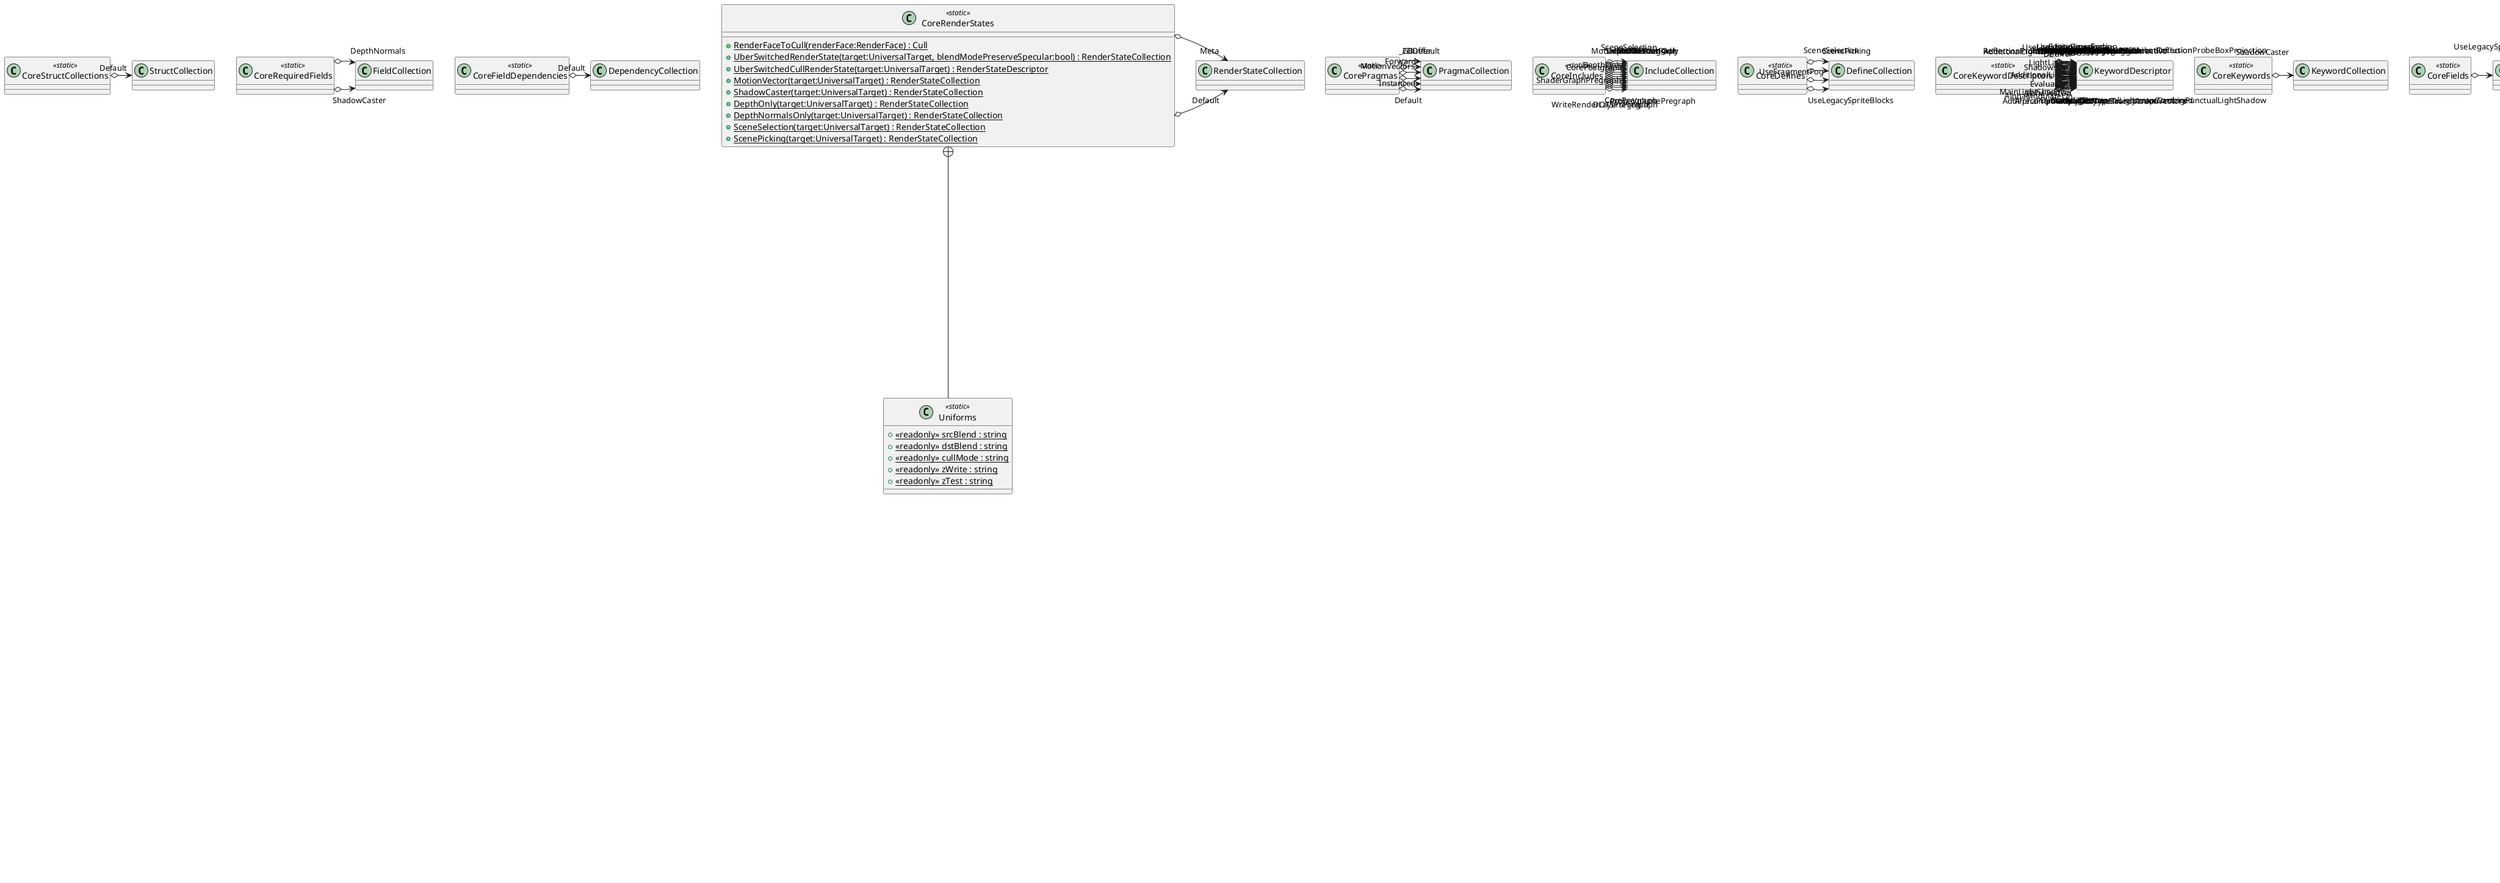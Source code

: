 @startuml
enum MaterialType {
    Lit,
    Unlit,
    SpriteLit,
    SpriteUnlit,
}
enum WorkflowMode {
    Specular,
    Metallic,
}
enum SurfaceType {
    Opaque,
    Transparent,
}
enum ZWriteControl {
    Auto= 0,
    ForceEnabled= 1,
    ForceDisabled= 2,
}
enum ZTestMode {
    Disabled= 0,
    Never= 1,
    Less= 2,
    Equal= 3,
    LEqual= 4,
    Greater= 5,
    NotEqual= 6,
    GEqual= 7,
    Always= 8,
}
enum AlphaMode {
    Alpha,
    Premultiply,
    Additive,
    Multiply,
}
enum RenderFace {
    Front= 2,
    Back= 1,
    Both= 0,
}
enum AdditionalMotionVectorMode {
    None,
    TimeBased,
    Custom,
}
class UniversalTarget <<sealed>> {
    + <<override>> latestVersion : int <<get>>
    + <<const>> kPipelineTag : string = "UniversalPipeline"
    + <<const>> kComplexLitMaterialTypeTag : string = "\"UniversalMaterialType\" = \"ComplexLit\""
    + <<const>> kLitMaterialTypeTag : string = "\"UniversalMaterialType\" = \"Lit\""
    + <<const>> kUnlitMaterialTypeTag : string = "\"UniversalMaterialType\" = \"Unlit\""
    + <<const>> kAlwaysRenderMotionVectorsTag : string = "\"AlwaysRenderMotionVectors\" = \"true\""
    + <<const>> kUberTemplatePath : string = "Packages/com.unity.render-pipelines.universal/Editor/ShaderGraph/Templates/ShaderPass.template"
    + UniversalTarget()
    + renderType : string <<get>>
    + renderQueue : string <<get>>
    + disableBatching : string <<get>>
    + allowMaterialOverride : bool <<get>> <<set>>
    + alphaClip : bool <<get>> <<set>>
    + disableTint : bool <<get>> <<set>>
    + castShadows : bool <<get>> <<set>>
    + receiveShadows : bool <<get>> <<set>>
    + alembicMotionVectors : bool <<get>> <<set>>
    + alwaysRenderMotionVectors : bool <<get>>
    + supportsLodCrossFade : bool <<get>> <<set>>
    + customEditorGUI : string <<get>> <<set>>
    + mayWriteDepth : bool <<get>>
    + <<override>> IsActive() : bool
    + <<override>> IsNodeAllowedByTarget(nodeType:Type) : bool
    + <<override>> Setup(context:TargetSetupContext) : void
    + <<override>> OnAfterMultiDeserialize(json:string) : void
    + <<override>> GetFields(context:TargetFieldContext) : void
    + <<override>> GetActiveBlocks(context:TargetActiveBlockContext) : void
    + <<override>> ProcessPreviewMaterial(material:Material) : void
    + <<override>> saveContext : object <<get>>
    + <<override>> CollectShaderProperties(collector:PropertyCollector, generationMode:GenerationMode) : void
    + <<override>> GetPropertiesGUI(context:TargetPropertyGUIContext, onChange:Action, registerUndo:Action<String>) : void
    + AddDefaultMaterialOverrideGUI(context:TargetPropertyGUIContext, onChange:Action, registerUndo:Action<String>) : void
    + AddDefaultSurfacePropertiesGUI(context:TargetPropertyGUIContext, onChange:Action, registerUndo:Action<String>, showReceiveShadows:bool) : void
    + TrySetActiveSubTarget(subTargetType:Type) : bool
    + SetDataOnSubTarget(subTarget:SubTarget) : void
    + ValidateDataForSubTarget(subTarget:SubTarget, data:T) : void
    + <<override>> OnBeforeSerialize() : void
    + TryUpgradeFromMasterNode(masterNode:IMasterNode1, blockMap:Dictionary<BlockFieldDescriptor, int>) : bool
    + <<override>> WorksWithSRP(scriptableRenderPipeline:RenderPipelineAsset) : bool
    + CanSupportVFX() : bool
    + SupportsVFX() : bool
    + <<override>> OnAfterDeserialize(json:string) : void
}
class CorePasses <<static>> {
    + {static} DepthOnly(target:UniversalTarget) : PassDescriptor
    + {static} DepthNormal(target:UniversalTarget) : PassDescriptor
    + {static} DepthNormalOnly(target:UniversalTarget) : PassDescriptor
    + {static} ShadowCaster(target:UniversalTarget) : PassDescriptor
    + {static} MotionVectors(target:UniversalTarget) : PassDescriptor
    + {static} SceneSelection(target:UniversalTarget) : PassDescriptor
    + {static} ScenePicking(target:UniversalTarget) : PassDescriptor
    + {static} _2DSceneSelection(target:UniversalTarget) : PassDescriptor
    + {static} _2DScenePicking(target:UniversalTarget) : PassDescriptor
}
class CoreBlockMasks {
}
class CoreStructCollections <<static>> {
}
class CoreRequiredFields <<static>> {
}
class CoreFieldDependencies <<static>> {
}
class CoreRenderStates <<static>> {
    + {static} RenderFaceToCull(renderFace:RenderFace) : Cull
    + {static} UberSwitchedRenderState(target:UniversalTarget, blendModePreserveSpecular:bool) : RenderStateCollection
    + {static} UberSwitchedCullRenderState(target:UniversalTarget) : RenderStateDescriptor
    + {static} MotionVector(target:UniversalTarget) : RenderStateCollection
    + {static} ShadowCaster(target:UniversalTarget) : RenderStateCollection
    + {static} DepthOnly(target:UniversalTarget) : RenderStateCollection
    + {static} DepthNormalsOnly(target:UniversalTarget) : RenderStateCollection
    + {static} SceneSelection(target:UniversalTarget) : RenderStateCollection
    + {static} ScenePicking(target:UniversalTarget) : RenderStateCollection
}
class CorePragmas <<static>> {
}
class CoreIncludes <<static>> {
}
class CoreDefines <<static>> {
}
class CoreKeywordDescriptors <<static>> {
}
class CoreKeywords <<static>> {
}
class CoreFields <<static>> {
}
class CoreCustomInterpDescriptors <<static>> {
}
enum ZTestModeForUI {
    Never= 1,
    Less= 2,
    Equal= 3,
    LEqual= 4,
    Greater= 5,
    NotEqual= 6,
    GEqual= 7,
    Always= 8,
}
class UniversalTargetLegacySerialization {
    + m_TwoSided : bool = false
}
class Uniforms <<static>> {
    + {static} <<readonly>> srcBlend : string
    + {static} <<readonly>> dstBlend : string
    + {static} <<readonly>> cullMode : string
    + {static} <<readonly>> zWrite : string
    + {static} <<readonly>> zTest : string
}
Target <|-- UniversalTarget
IHasMetadata <|-- UniversalTarget
ILegacyTarget <|-- UniversalTarget
IMaySupportVFX <|-- UniversalTarget
UniversalTarget --> "activeSubTarget" SubTarget
UniversalTarget --> "surfaceType" SurfaceType
UniversalTarget --> "zWriteControl" ZWriteControl
UniversalTarget --> "zTestMode" ZTestMode
UniversalTarget --> "alphaMode" AlphaMode
UniversalTarget --> "renderFace" RenderFace
UniversalTarget --> "additionalMotionVectorMode" AdditionalMotionVectorMode
CoreStructCollections o-> "Default" StructCollection
CoreRequiredFields o-> "ShadowCaster" FieldCollection
CoreRequiredFields o-> "DepthNormals" FieldCollection
CoreFieldDependencies o-> "Default" DependencyCollection
CoreRenderStates o-> "Default" RenderStateCollection
CoreRenderStates o-> "Meta" RenderStateCollection
CorePragmas o-> "Default" PragmaCollection
CorePragmas o-> "Instanced" PragmaCollection
CorePragmas o-> "MotionVectors" PragmaCollection
CorePragmas o-> "Forward" PragmaCollection
CorePragmas o-> "_2DDefault" PragmaCollection
CorePragmas o-> "GBuffer" PragmaCollection
CoreIncludes o-> "CorePregraph" IncludeCollection
CoreIncludes o-> "DOTSPregraph" IncludeCollection
CoreIncludes o-> "WriteRenderLayersPregraph" IncludeCollection
CoreIncludes o-> "ProbeVolumePregraph" IncludeCollection
CoreIncludes o-> "ShaderGraphPregraph" IncludeCollection
CoreIncludes o-> "CorePostgraph" IncludeCollection
CoreIncludes o-> "DepthOnly" IncludeCollection
CoreIncludes o-> "DepthNormalsOnly" IncludeCollection
CoreIncludes o-> "MotionVectors" IncludeCollection
CoreIncludes o-> "ShadowCaster" IncludeCollection
CoreIncludes o-> "DBufferPregraph" IncludeCollection
CoreIncludes o-> "SceneSelection" IncludeCollection
CoreIncludes o-> "ScenePicking" IncludeCollection
CoreIncludes o-> "LODCrossFade" IncludeCollection
CoreDefines o-> "UseLegacySpriteBlocks" DefineCollection
CoreDefines o-> "UseFragmentFog" DefineCollection
CoreDefines o-> "SceneSelection" DefineCollection
CoreDefines o-> "ScenePicking" DefineCollection
CoreKeywordDescriptors o-> "StaticLightmap" KeywordDescriptor
CoreKeywordDescriptors o-> "DynamicLightmap" KeywordDescriptor
CoreKeywordDescriptors o-> "DirectionalLightmapCombined" KeywordDescriptor
CoreKeywordDescriptors o-> "SampleGI" KeywordDescriptor
CoreKeywordDescriptors o-> "AlphaTestOn" KeywordDescriptor
CoreKeywordDescriptors o-> "SurfaceTypeTransparent" KeywordDescriptor
CoreKeywordDescriptors o-> "AlphaPremultiplyOn" KeywordDescriptor
CoreKeywordDescriptors o-> "AlphaModulateOn" KeywordDescriptor
CoreKeywordDescriptors o-> "EvaluateSh" KeywordDescriptor
CoreKeywordDescriptors o-> "MainLightShadows" KeywordDescriptor
CoreKeywordDescriptors o-> "CastingPunctualLightShadow" KeywordDescriptor
CoreKeywordDescriptors o-> "AutomaticTimeBasedMotionVectors" KeywordDescriptor
CoreKeywordDescriptors o-> "AddPrecomputedVelocity" KeywordDescriptor
CoreKeywordDescriptors o-> "AdditionalLights" KeywordDescriptor
CoreKeywordDescriptors o-> "AdditionalLightShadows" KeywordDescriptor
CoreKeywordDescriptors o-> "ReflectionProbeBlending" KeywordDescriptor
CoreKeywordDescriptors o-> "ReflectionProbeBoxProjection" KeywordDescriptor
CoreKeywordDescriptors o-> "ShadowsSoft" KeywordDescriptor
CoreKeywordDescriptors o-> "MixedLightingSubtractive" KeywordDescriptor
CoreKeywordDescriptors o-> "LightmapShadowMixing" KeywordDescriptor
CoreKeywordDescriptors o-> "ShadowsShadowmask" KeywordDescriptor
CoreKeywordDescriptors o-> "LightLayers" KeywordDescriptor
CoreKeywordDescriptors o-> "RenderPassEnabled" KeywordDescriptor
CoreKeywordDescriptors o-> "ShapeLightType0" KeywordDescriptor
CoreKeywordDescriptors o-> "ShapeLightType1" KeywordDescriptor
CoreKeywordDescriptors o-> "ShapeLightType2" KeywordDescriptor
CoreKeywordDescriptors o-> "ShapeLightType3" KeywordDescriptor
CoreKeywordDescriptors o-> "UseLegacySpriteBlocks" KeywordDescriptor
CoreKeywordDescriptors o-> "UseFragmentFog" KeywordDescriptor
CoreKeywordDescriptors o-> "GBufferNormalsOct" KeywordDescriptor
CoreKeywordDescriptors o-> "DBuffer" KeywordDescriptor
CoreKeywordDescriptors o-> "DebugDisplay" KeywordDescriptor
CoreKeywordDescriptors o-> "SceneSelectionPass" KeywordDescriptor
CoreKeywordDescriptors o-> "ScenePickingPass" KeywordDescriptor
CoreKeywordDescriptors o-> "AlphaClipThreshold" KeywordDescriptor
CoreKeywordDescriptors o-> "LightCookies" KeywordDescriptor
CoreKeywordDescriptors o-> "ForwardPlus" KeywordDescriptor
CoreKeywordDescriptors o-> "EditorVisualization" KeywordDescriptor
CoreKeywordDescriptors o-> "LODFadeCrossFade" KeywordDescriptor
CoreKeywordDescriptors o-> "UseUnityCrossFade" KeywordDescriptor
CoreKeywordDescriptors o-> "ScreenSpaceAmbientOcclusion" KeywordDescriptor
CoreKeywordDescriptors o-> "UseLegacyLightmaps" KeywordDescriptor
CoreKeywords o-> "ShadowCaster" KeywordCollection
CoreFields o-> "UseLegacySpriteBlocks" FieldDescriptor
UniversalTarget +-- ZTestModeForUI
UniversalTarget +-- UniversalTargetLegacySerialization
CoreRenderStates +-- Uniforms
@enduml
